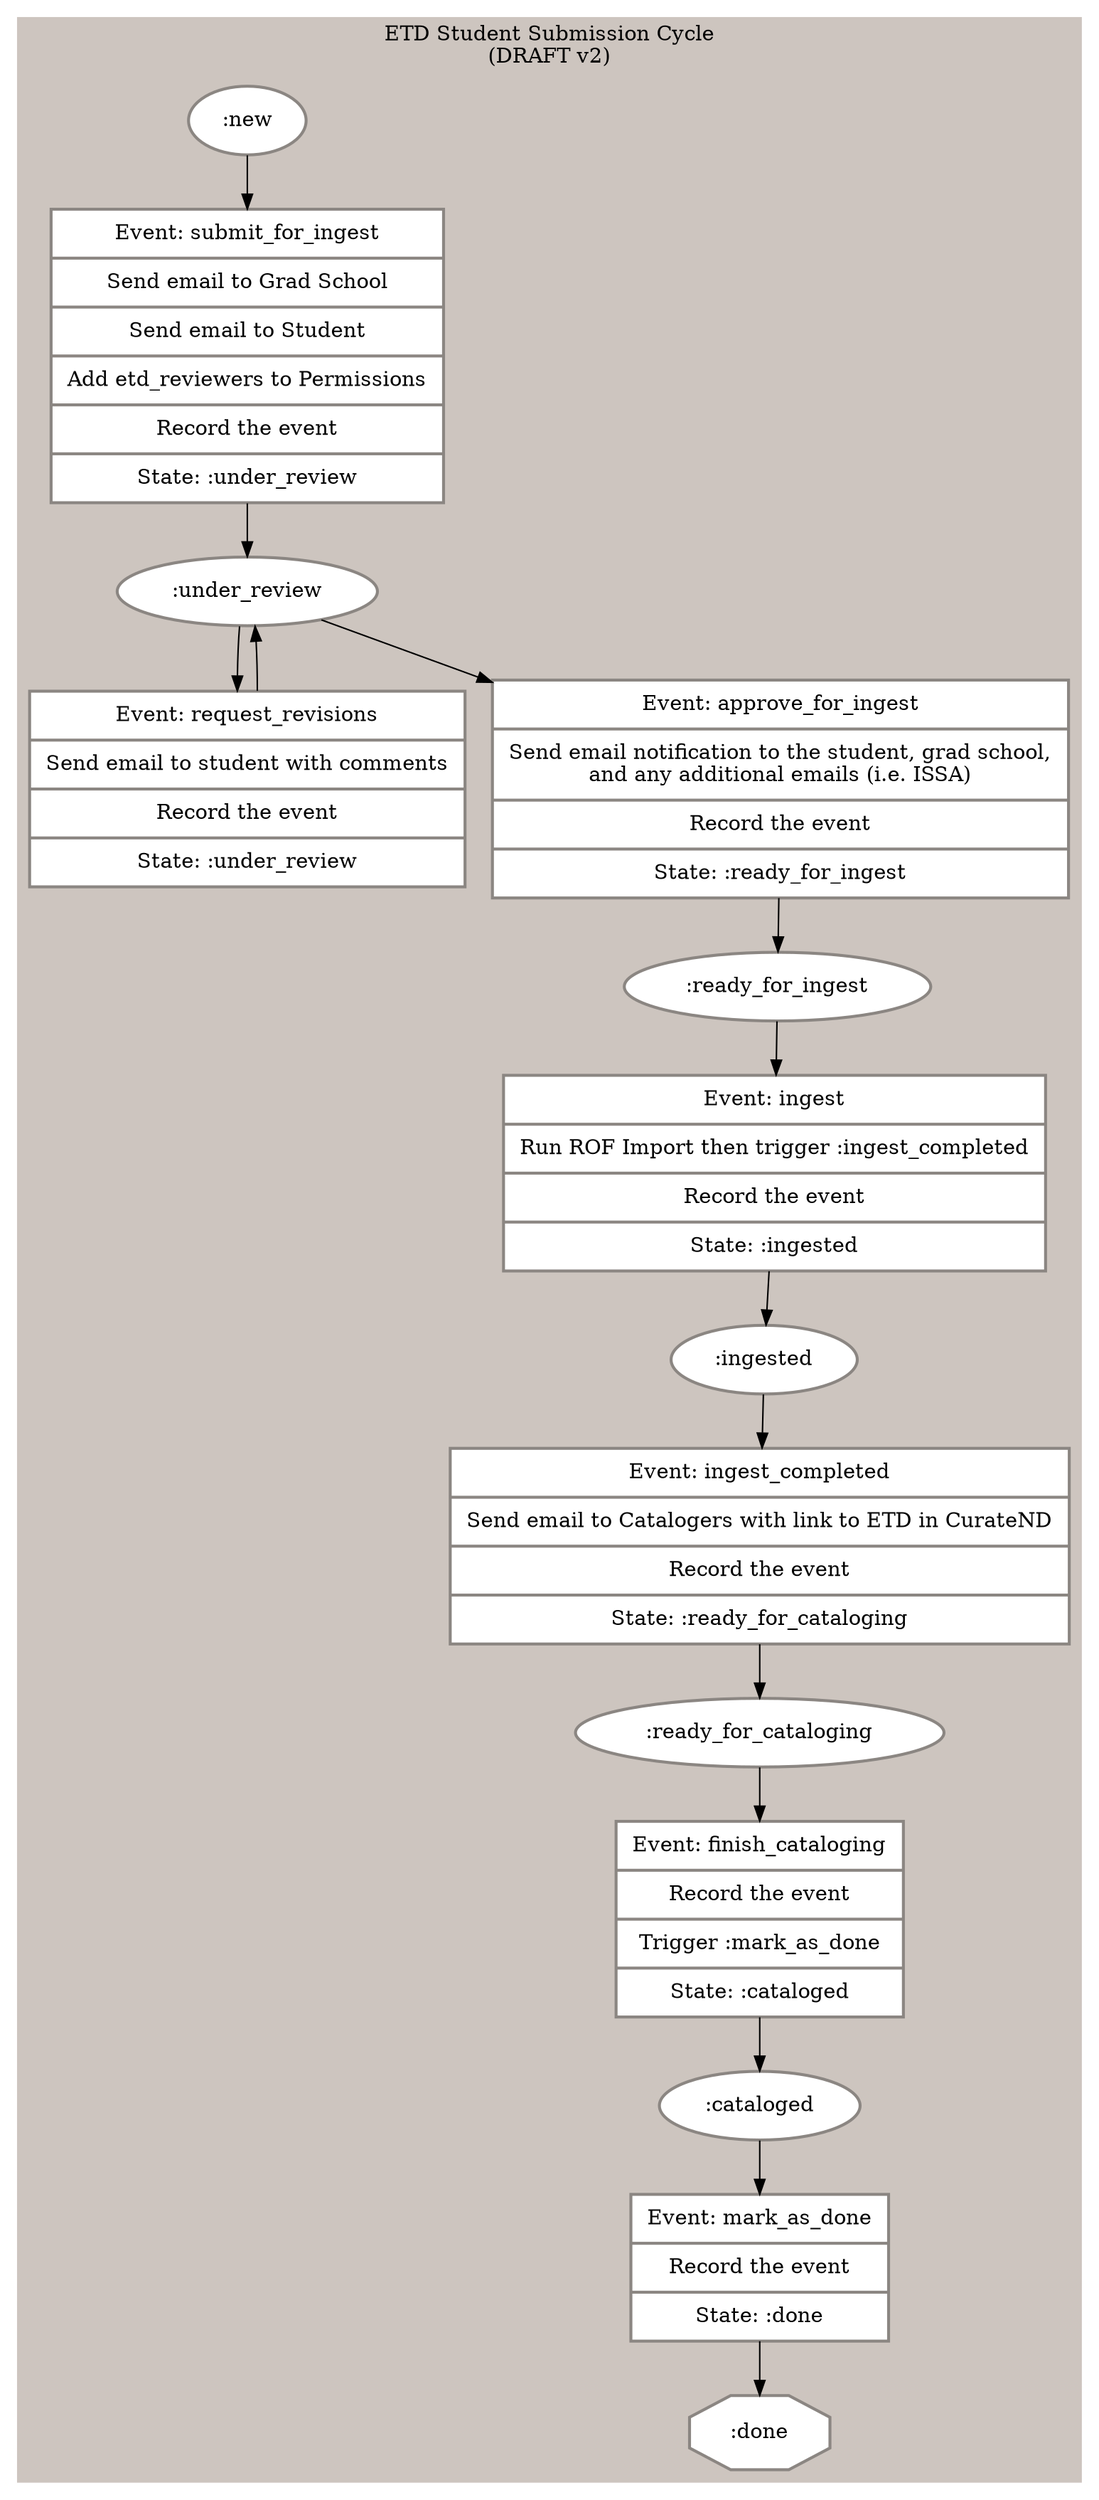 digraph "G" {
    compound=true;
    node[color="grey15" shape=record penwidth=2 margin="0.15, 0.125"];

    subgraph cluster_0 {
        label="ETD Student Submission Cycle\n(DRAFT v2)"
        color="seashell3"
        style="filled"
        node[style=filled fillcolor=white color="seashell4"]

        new [shape="oval" label=":new"]
        under_review[shape="oval" label=":under_review"]
        ready_for_ingest[shape="oval" label=":ready_for_ingest"]
        ingested[shape="oval" label=":ingested"]
        ready_for_cataloging[shape="oval" label=":ready_for_cataloging"]
        cataloged[shape="oval" label=":cataloged"]
        done[shape="octagon" label=":done"]

        submit_for_ingest[shape="record" label="{ Event: submit_for_ingest | Send email to Grad School | Send email to Student | Add etd_reviewers to Permissions | Record the event | State: :under_review }"]
        request_revisions[shape="record" label="{ Event: request_revisions | Send email to student with comments | Record the event | State: :under_review }"]
        approve_for_ingest[shape="record" label="{ Event: approve_for_ingest | Send email notification to the student, grad school,\nand any additional emails (i.e. ISSA) | Record the event | State: :ready_for_ingest }"]
        ingest[shape="record" label="{ Event: ingest | Run ROF Import then trigger :ingest_completed | Record the event | State: :ingested }"]
        ingest_completed[shape="record" label="{ Event: ingest_completed | Send email to Catalogers with link to ETD in CurateND | Record the event | State: :ready_for_cataloging }"]
        finish_cataloging[shape="record" label="{ Event: finish_cataloging | Record the event | Trigger :mark_as_done | State: :cataloged }"]
        mark_as_done[shape="record" label="{ Event: mark_as_done | Record the event | State: :done }"]

        new -> submit_for_ingest -> under_review
        under_review -> request_revisions -> under_review
        under_review -> approve_for_ingest -> ready_for_ingest
        ready_for_ingest -> ingest -> ingested
        ingested -> ingest_completed -> ready_for_cataloging
        ready_for_cataloging -> finish_cataloging -> cataloged
        cataloged -> mark_as_done -> done
    }

}
